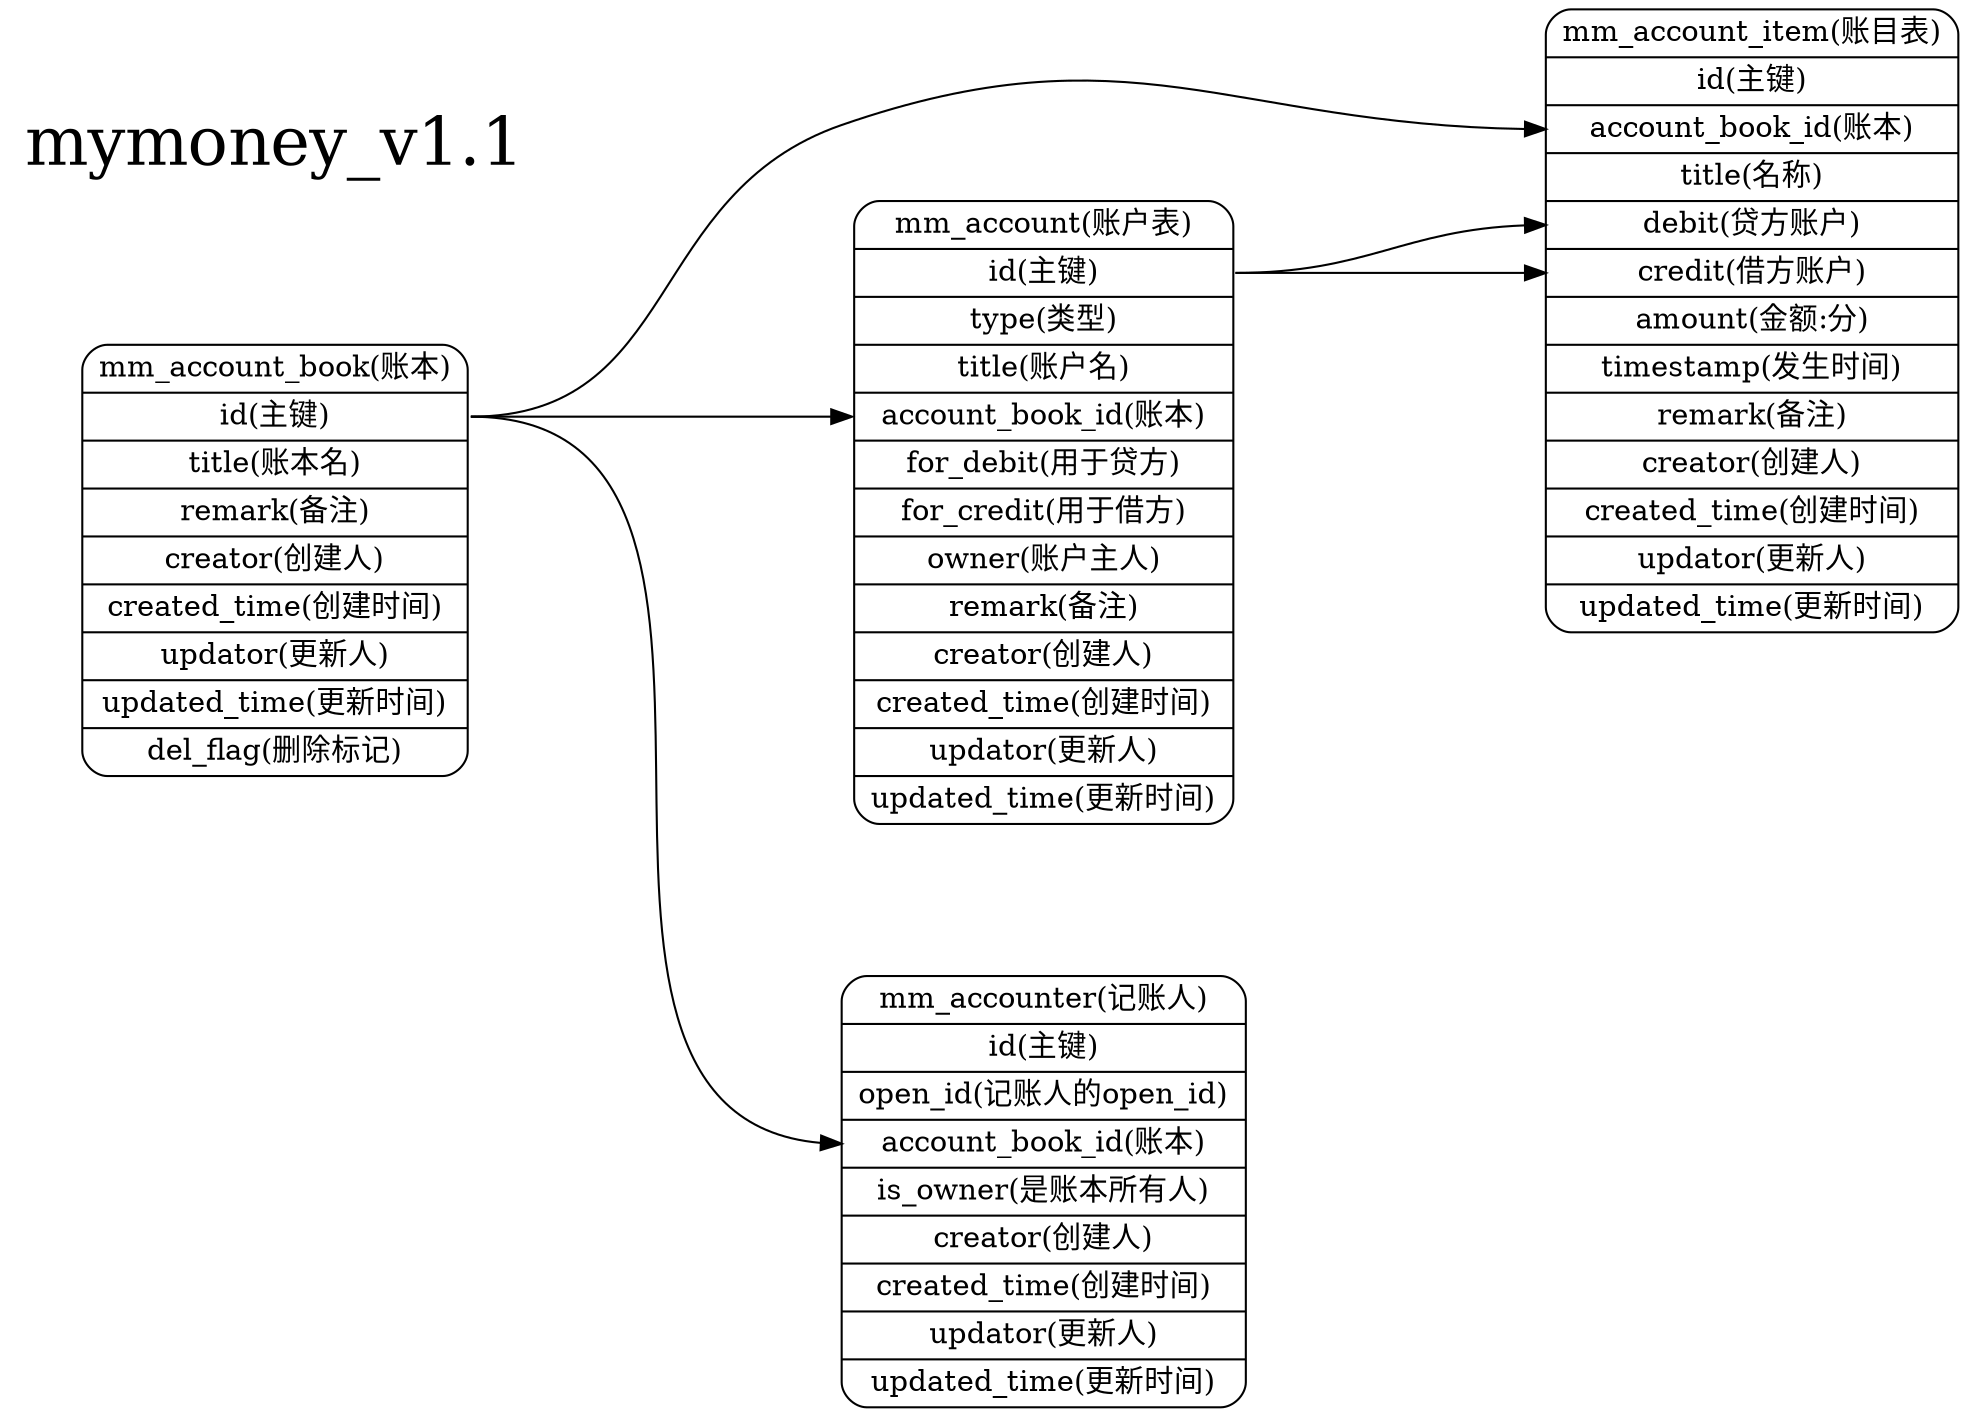 digraph concept {
    ranksep=2; nodesep=1; rankdir=LR;
    {
        node [shape=Mrecord height=2]
        account [label="<f0> mm_account(账户表) | <f1> id(主键) | <f2> type(类型)| 
        <f3> title(账户名) | <f4> account_book_id(账本) |
        <f5> for_debit(用于贷方) | <f6> for_credit(用于借方)| <f7> owner(账户主人) |
        <f8> remark(备注) |
        <f9> creator(创建人) | <f10> created_time(创建时间) | 
        <f11> updator(更新人) | <f12> updated_time(更新时间)"]

        account_item [label="<f0> mm_account_item(账目表) | <f1> id(主键) | 
        <f2> account_book_id(账本) | <f3> title(名称) |
        <f4> debit(贷方账户) | <f5> credit(借方账户)| <f6> amount(金额:分) |
        <f7> timestamp(发生时间) | <f8> remark(备注) |
        <f9> creator(创建人) | <f10> created_time(创建时间) | 
        <f11> updator(更新人) | <f12> updated_time(更新时间)"]

        account_book [label="<f0> mm_account_book(账本) | <f1> id(主键) | 
        <f2> title(账本名) | 
        <f3> remark(备注) |
        <f4> creator(创建人) | <f5> created_time(创建时间) | 
        <f6> updator(更新人) | <f7> updated_time(更新时间) | <f8> del_flag(删除标记)"]

        accounter [label="<f0> mm_accounter(记账人) | <f1> id(主键) | 
        <f2> open_id(记账人的open_id) | <f3> account_book_id(账本) |
        <f4> is_owner(是账本所有人) |
        <f5> creator(创建人) | <f6> created_time(创建时间) | 
        <f7> updator(更新人) | <f8> updated_time(更新时间)"] 

        account:f1 -> account_item:f4
        account:f1 -> account_item:f5
        account_book:f1 -> account_item:f2,accounter:f3,account:f4
    }
    {
       node [shape=plaintext, fontsize=16, labelloc=c]; 
       title [label="mymoney_v1.1" fontsize="32"]
    }
}